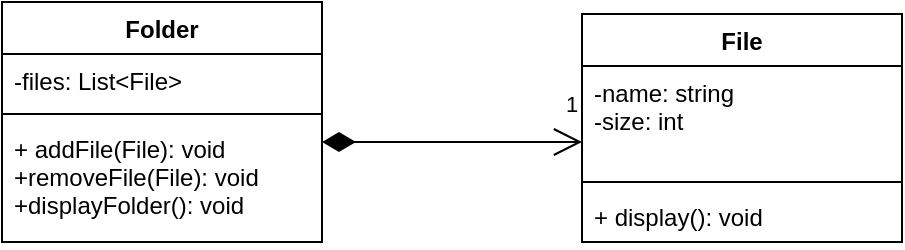 <mxfile version="15.8.6" type="device"><diagram id="b3kGPTFwL-hVOs0f8h-U" name="Page-1"><mxGraphModel dx="452" dy="775" grid="1" gridSize="10" guides="1" tooltips="1" connect="1" arrows="1" fold="1" page="1" pageScale="1" pageWidth="827" pageHeight="1169" math="0" shadow="0"><root><mxCell id="0"/><mxCell id="1" parent="0"/><mxCell id="8fGkLgoybkujQZLeG9g8-1" value="Folder" style="swimlane;fontStyle=1;align=center;verticalAlign=top;childLayout=stackLayout;horizontal=1;startSize=26;horizontalStack=0;resizeParent=1;resizeParentMax=0;resizeLast=0;collapsible=1;marginBottom=0;" vertex="1" parent="1"><mxGeometry x="160" y="130" width="160" height="120" as="geometry"/></mxCell><mxCell id="8fGkLgoybkujQZLeG9g8-2" value="-files: List&lt;File&gt;" style="text;strokeColor=none;fillColor=none;align=left;verticalAlign=top;spacingLeft=4;spacingRight=4;overflow=hidden;rotatable=0;points=[[0,0.5],[1,0.5]];portConstraint=eastwest;" vertex="1" parent="8fGkLgoybkujQZLeG9g8-1"><mxGeometry y="26" width="160" height="26" as="geometry"/></mxCell><mxCell id="8fGkLgoybkujQZLeG9g8-3" value="" style="line;strokeWidth=1;fillColor=none;align=left;verticalAlign=middle;spacingTop=-1;spacingLeft=3;spacingRight=3;rotatable=0;labelPosition=right;points=[];portConstraint=eastwest;" vertex="1" parent="8fGkLgoybkujQZLeG9g8-1"><mxGeometry y="52" width="160" height="8" as="geometry"/></mxCell><mxCell id="8fGkLgoybkujQZLeG9g8-4" value="+ addFile(File): void&#10;+removeFile(File): void&#10;+displayFolder(): void " style="text;strokeColor=none;fillColor=none;align=left;verticalAlign=top;spacingLeft=4;spacingRight=4;overflow=hidden;rotatable=0;points=[[0,0.5],[1,0.5]];portConstraint=eastwest;" vertex="1" parent="8fGkLgoybkujQZLeG9g8-1"><mxGeometry y="60" width="160" height="60" as="geometry"/></mxCell><mxCell id="8fGkLgoybkujQZLeG9g8-5" value="File" style="swimlane;fontStyle=1;align=center;verticalAlign=top;childLayout=stackLayout;horizontal=1;startSize=26;horizontalStack=0;resizeParent=1;resizeParentMax=0;resizeLast=0;collapsible=1;marginBottom=0;" vertex="1" parent="1"><mxGeometry x="450" y="136" width="160" height="114" as="geometry"/></mxCell><mxCell id="8fGkLgoybkujQZLeG9g8-6" value="-name: string&#10;-size: int" style="text;strokeColor=none;fillColor=none;align=left;verticalAlign=top;spacingLeft=4;spacingRight=4;overflow=hidden;rotatable=0;points=[[0,0.5],[1,0.5]];portConstraint=eastwest;" vertex="1" parent="8fGkLgoybkujQZLeG9g8-5"><mxGeometry y="26" width="160" height="54" as="geometry"/></mxCell><mxCell id="8fGkLgoybkujQZLeG9g8-7" value="" style="line;strokeWidth=1;fillColor=none;align=left;verticalAlign=middle;spacingTop=-1;spacingLeft=3;spacingRight=3;rotatable=0;labelPosition=right;points=[];portConstraint=eastwest;" vertex="1" parent="8fGkLgoybkujQZLeG9g8-5"><mxGeometry y="80" width="160" height="8" as="geometry"/></mxCell><mxCell id="8fGkLgoybkujQZLeG9g8-8" value="+ display(): void" style="text;strokeColor=none;fillColor=none;align=left;verticalAlign=top;spacingLeft=4;spacingRight=4;overflow=hidden;rotatable=0;points=[[0,0.5],[1,0.5]];portConstraint=eastwest;" vertex="1" parent="8fGkLgoybkujQZLeG9g8-5"><mxGeometry y="88" width="160" height="26" as="geometry"/></mxCell><mxCell id="8fGkLgoybkujQZLeG9g8-9" value="1" style="endArrow=open;html=1;endSize=12;startArrow=diamondThin;startSize=14;startFill=1;edgeStyle=orthogonalEdgeStyle;align=left;verticalAlign=bottom;rounded=0;" edge="1" parent="1"><mxGeometry x="0.846" y="10" relative="1" as="geometry"><mxPoint x="320" y="200" as="sourcePoint"/><mxPoint x="450" y="200" as="targetPoint"/><mxPoint as="offset"/></mxGeometry></mxCell></root></mxGraphModel></diagram></mxfile>